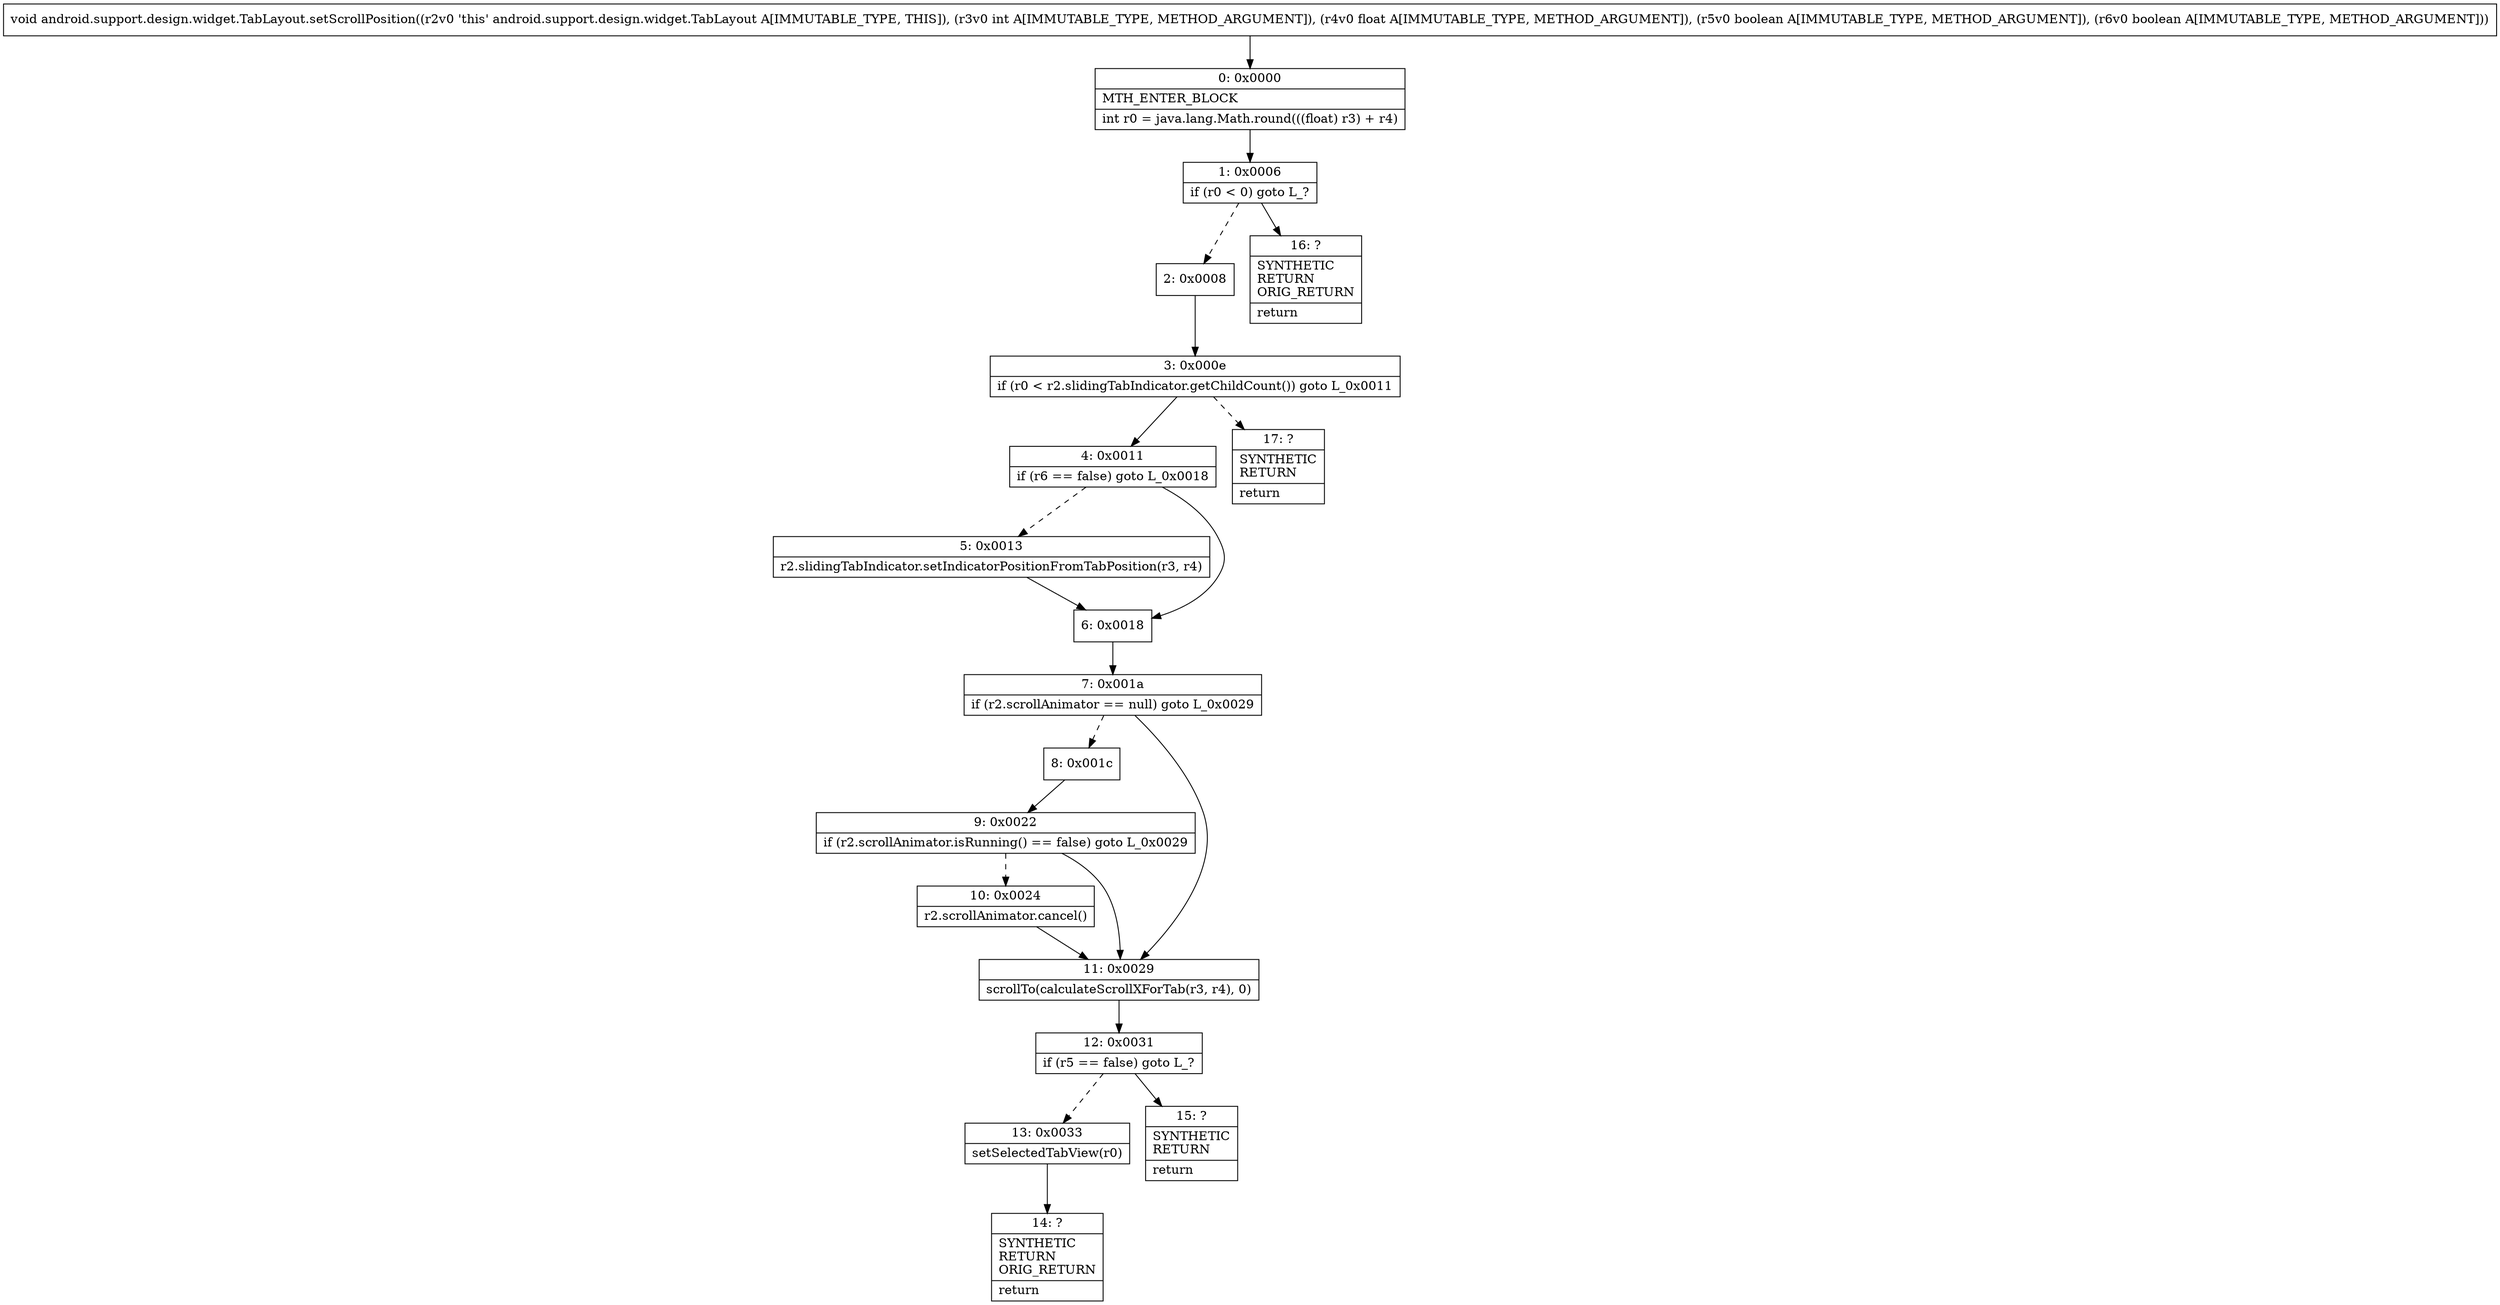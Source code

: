 digraph "CFG forandroid.support.design.widget.TabLayout.setScrollPosition(IFZZ)V" {
Node_0 [shape=record,label="{0\:\ 0x0000|MTH_ENTER_BLOCK\l|int r0 = java.lang.Math.round(((float) r3) + r4)\l}"];
Node_1 [shape=record,label="{1\:\ 0x0006|if (r0 \< 0) goto L_?\l}"];
Node_2 [shape=record,label="{2\:\ 0x0008}"];
Node_3 [shape=record,label="{3\:\ 0x000e|if (r0 \< r2.slidingTabIndicator.getChildCount()) goto L_0x0011\l}"];
Node_4 [shape=record,label="{4\:\ 0x0011|if (r6 == false) goto L_0x0018\l}"];
Node_5 [shape=record,label="{5\:\ 0x0013|r2.slidingTabIndicator.setIndicatorPositionFromTabPosition(r3, r4)\l}"];
Node_6 [shape=record,label="{6\:\ 0x0018}"];
Node_7 [shape=record,label="{7\:\ 0x001a|if (r2.scrollAnimator == null) goto L_0x0029\l}"];
Node_8 [shape=record,label="{8\:\ 0x001c}"];
Node_9 [shape=record,label="{9\:\ 0x0022|if (r2.scrollAnimator.isRunning() == false) goto L_0x0029\l}"];
Node_10 [shape=record,label="{10\:\ 0x0024|r2.scrollAnimator.cancel()\l}"];
Node_11 [shape=record,label="{11\:\ 0x0029|scrollTo(calculateScrollXForTab(r3, r4), 0)\l}"];
Node_12 [shape=record,label="{12\:\ 0x0031|if (r5 == false) goto L_?\l}"];
Node_13 [shape=record,label="{13\:\ 0x0033|setSelectedTabView(r0)\l}"];
Node_14 [shape=record,label="{14\:\ ?|SYNTHETIC\lRETURN\lORIG_RETURN\l|return\l}"];
Node_15 [shape=record,label="{15\:\ ?|SYNTHETIC\lRETURN\l|return\l}"];
Node_16 [shape=record,label="{16\:\ ?|SYNTHETIC\lRETURN\lORIG_RETURN\l|return\l}"];
Node_17 [shape=record,label="{17\:\ ?|SYNTHETIC\lRETURN\l|return\l}"];
MethodNode[shape=record,label="{void android.support.design.widget.TabLayout.setScrollPosition((r2v0 'this' android.support.design.widget.TabLayout A[IMMUTABLE_TYPE, THIS]), (r3v0 int A[IMMUTABLE_TYPE, METHOD_ARGUMENT]), (r4v0 float A[IMMUTABLE_TYPE, METHOD_ARGUMENT]), (r5v0 boolean A[IMMUTABLE_TYPE, METHOD_ARGUMENT]), (r6v0 boolean A[IMMUTABLE_TYPE, METHOD_ARGUMENT])) }"];
MethodNode -> Node_0;
Node_0 -> Node_1;
Node_1 -> Node_2[style=dashed];
Node_1 -> Node_16;
Node_2 -> Node_3;
Node_3 -> Node_4;
Node_3 -> Node_17[style=dashed];
Node_4 -> Node_5[style=dashed];
Node_4 -> Node_6;
Node_5 -> Node_6;
Node_6 -> Node_7;
Node_7 -> Node_8[style=dashed];
Node_7 -> Node_11;
Node_8 -> Node_9;
Node_9 -> Node_10[style=dashed];
Node_9 -> Node_11;
Node_10 -> Node_11;
Node_11 -> Node_12;
Node_12 -> Node_13[style=dashed];
Node_12 -> Node_15;
Node_13 -> Node_14;
}

